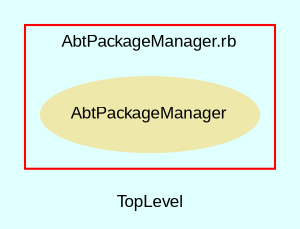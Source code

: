 digraph TopLevel {
    compound = true
    bgcolor = lightcyan1
    fontname = Arial
    fontsize = 8
    label = "TopLevel"
    node [
        fontname = Arial,
        fontsize = 8,
        color = black
    ]

    subgraph cluster_5 {
        fontname = Arial
        color = red
        label = "AbtPackageManager.rb"
        AbtPackageManager [
            fontcolor = black,
            URL = "classes/AbtPackageManager.html",
            shape = ellipse,
            color = palegoldenrod,
            style = filled,
            label = "AbtPackageManager"
        ]

    }

}


